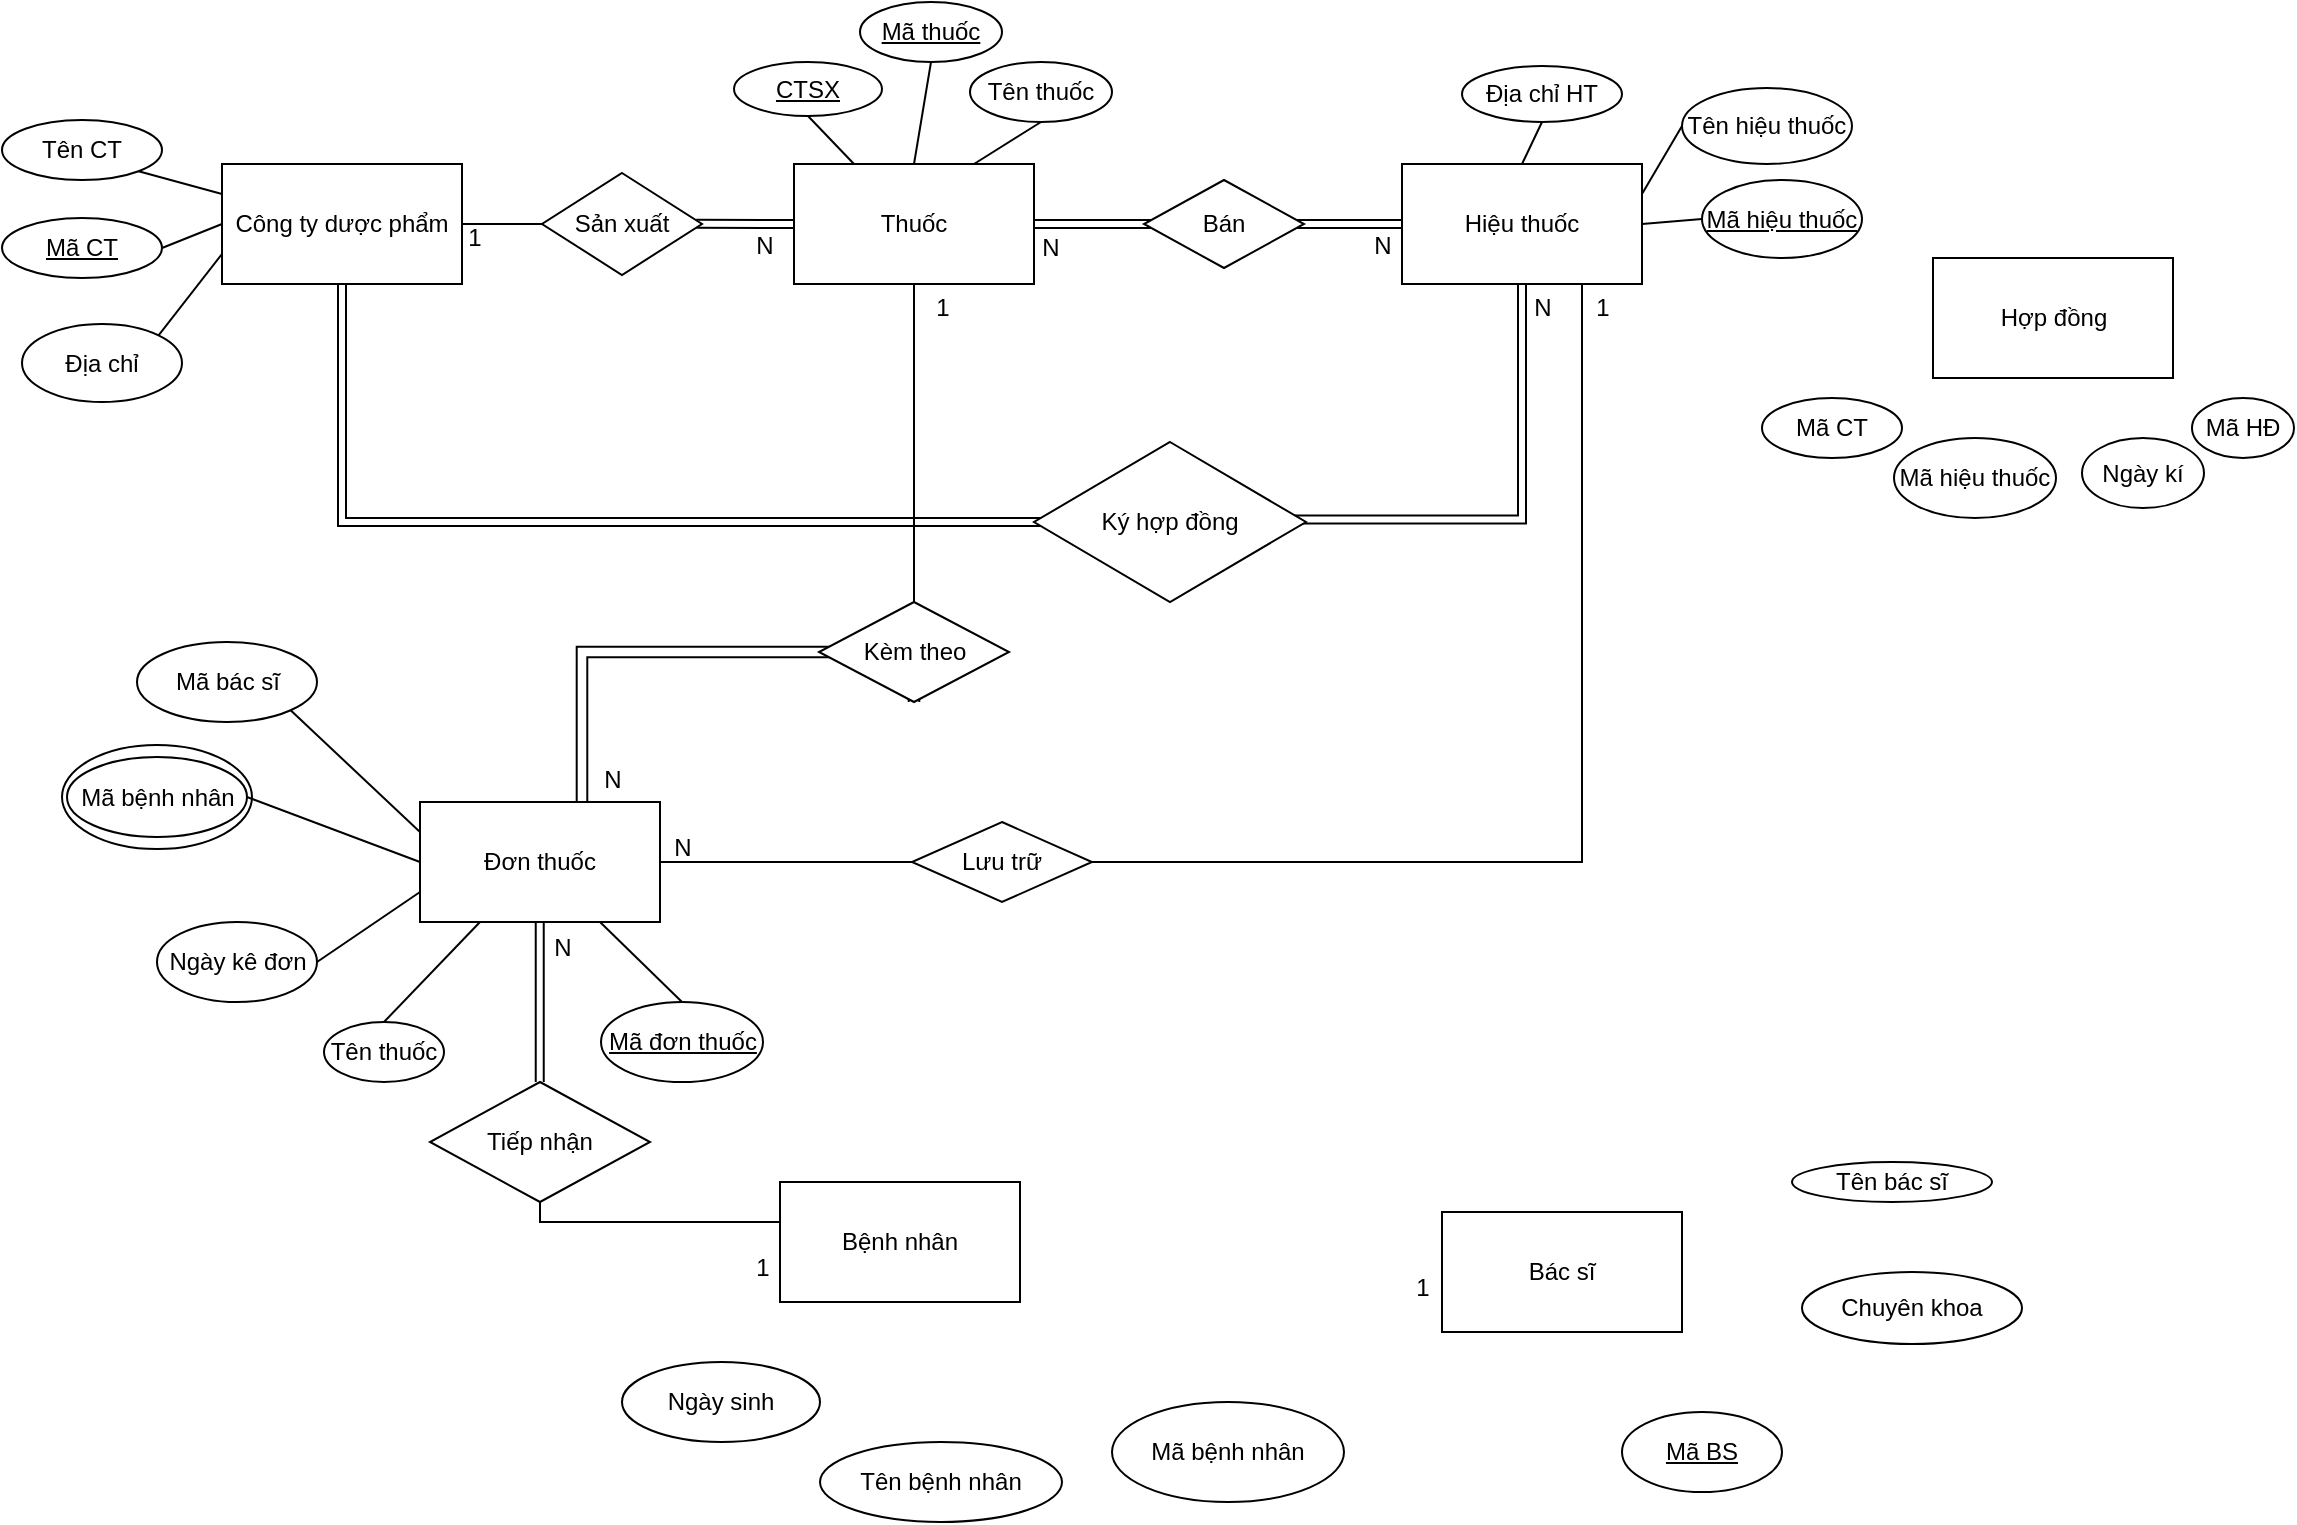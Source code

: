 <mxfile version="26.0.5">
  <diagram name="Trang-1" id="7et00IJPyykRwGStqNOX">
    <mxGraphModel dx="403" dy="381" grid="1" gridSize="10" guides="1" tooltips="1" connect="1" arrows="1" fold="1" page="1" pageScale="1" pageWidth="1169" pageHeight="827" math="0" shadow="0">
      <root>
        <mxCell id="0" />
        <mxCell id="1" parent="0" />
        <mxCell id="-jooC6iz6s0Kodkt8hwe-79" value="" style="ellipse;whiteSpace=wrap;html=1;" vertex="1" parent="1">
          <mxGeometry x="40" y="381.5" width="95" height="52" as="geometry" />
        </mxCell>
        <mxCell id="Y5PChdRtXyHQ076jzOGp-1" value="&lt;font style=&quot;vertical-align: inherit;&quot;&gt;&lt;font style=&quot;vertical-align: inherit;&quot;&gt;Thuốc&lt;/font&gt;&lt;/font&gt;" style="rounded=0;whiteSpace=wrap;html=1;" parent="1" vertex="1">
          <mxGeometry x="406" y="91" width="120" height="60" as="geometry" />
        </mxCell>
        <mxCell id="n2jmg5eNicGJN_R5McYE-2" value="&lt;font style=&quot;vertical-align: inherit;&quot;&gt;&lt;font style=&quot;vertical-align: inherit;&quot;&gt;Hiệu thuốc&lt;/font&gt;&lt;/font&gt;" style="rounded=0;whiteSpace=wrap;html=1;" parent="1" vertex="1">
          <mxGeometry x="710" y="91" width="120" height="60" as="geometry" />
        </mxCell>
        <mxCell id="n2jmg5eNicGJN_R5McYE-4" value="&lt;font style=&quot;vertical-align: inherit;&quot;&gt;&lt;font style=&quot;vertical-align: inherit;&quot;&gt;Công ty dược phẩm&lt;/font&gt;&lt;/font&gt;" style="rounded=0;whiteSpace=wrap;html=1;" parent="1" vertex="1">
          <mxGeometry x="120" y="91" width="120" height="60" as="geometry" />
        </mxCell>
        <mxCell id="YLImaf5WuprA8U4HHsAZ-28" value="&lt;u&gt;&lt;font style=&quot;vertical-align: inherit;&quot;&gt;&lt;font style=&quot;vertical-align: inherit;&quot;&gt;Mã thuốc&lt;/font&gt;&lt;/font&gt;&lt;/u&gt;" style="ellipse;whiteSpace=wrap;html=1;" parent="1" vertex="1">
          <mxGeometry x="439" y="10" width="71" height="30" as="geometry" />
        </mxCell>
        <mxCell id="YLImaf5WuprA8U4HHsAZ-29" value="Tên thuốc" style="ellipse;whiteSpace=wrap;html=1;" parent="1" vertex="1">
          <mxGeometry x="494" y="40" width="71" height="30" as="geometry" />
        </mxCell>
        <mxCell id="YLImaf5WuprA8U4HHsAZ-39" value="Tên thuốc" style="ellipse;whiteSpace=wrap;html=1;" parent="1" vertex="1">
          <mxGeometry x="171" y="520" width="60" height="30" as="geometry" />
        </mxCell>
        <mxCell id="YLImaf5WuprA8U4HHsAZ-45" value="Mã bệnh nhân" style="ellipse;whiteSpace=wrap;html=1;" parent="1" vertex="1">
          <mxGeometry x="42.5" y="387.5" width="90" height="40" as="geometry" />
        </mxCell>
        <mxCell id="YLImaf5WuprA8U4HHsAZ-48" value="Ngày kê đơn" style="ellipse;whiteSpace=wrap;html=1;" parent="1" vertex="1">
          <mxGeometry x="87.5" y="470" width="80" height="40" as="geometry" />
        </mxCell>
        <mxCell id="YLImaf5WuprA8U4HHsAZ-52" value="&lt;u&gt;Mã đơn thuốc&lt;/u&gt;" style="ellipse;whiteSpace=wrap;html=1;" parent="1" vertex="1">
          <mxGeometry x="309.5" y="510" width="81" height="40" as="geometry" />
        </mxCell>
        <mxCell id="YLImaf5WuprA8U4HHsAZ-57" value="Bác sĩ" style="whiteSpace=wrap;html=1;" parent="1" vertex="1">
          <mxGeometry x="730" y="615" width="120" height="60" as="geometry" />
        </mxCell>
        <mxCell id="YLImaf5WuprA8U4HHsAZ-59" value="&lt;font style=&quot;vertical-align: inherit;&quot;&gt;&lt;font style=&quot;vertical-align: inherit;&quot;&gt;Tên bác sĩ&lt;/font&gt;&lt;/font&gt;" style="ellipse;whiteSpace=wrap;html=1;" parent="1" vertex="1">
          <mxGeometry x="905" y="590" width="100" height="20" as="geometry" />
        </mxCell>
        <mxCell id="YLImaf5WuprA8U4HHsAZ-61" value="&lt;u&gt;&lt;font style=&quot;vertical-align: inherit;&quot;&gt;&lt;font style=&quot;vertical-align: inherit;&quot;&gt;Mã BS&lt;/font&gt;&lt;/font&gt;&lt;/u&gt;" style="ellipse;whiteSpace=wrap;html=1;" parent="1" vertex="1">
          <mxGeometry x="820" y="715" width="80" height="40" as="geometry" />
        </mxCell>
        <mxCell id="6BF6SiY7DCmJ4KTNV9Y5-2" value="&lt;u&gt;&lt;font style=&quot;vertical-align: inherit;&quot;&gt;&lt;font style=&quot;vertical-align: inherit;&quot;&gt;Mã CT&lt;/font&gt;&lt;/font&gt;&lt;/u&gt;" style="ellipse;whiteSpace=wrap;html=1;" parent="1" vertex="1">
          <mxGeometry x="10" y="118" width="80" height="30" as="geometry" />
        </mxCell>
        <mxCell id="6BF6SiY7DCmJ4KTNV9Y5-4" value="&lt;font style=&quot;vertical-align: inherit;&quot;&gt;&lt;font style=&quot;vertical-align: inherit;&quot;&gt;Tên CT&lt;/font&gt;&lt;/font&gt;" style="ellipse;whiteSpace=wrap;html=1;" parent="1" vertex="1">
          <mxGeometry x="10" y="69" width="80" height="30" as="geometry" />
        </mxCell>
        <mxCell id="6BF6SiY7DCmJ4KTNV9Y5-5" value="&lt;font style=&quot;vertical-align: inherit;&quot;&gt;&lt;font style=&quot;vertical-align: inherit;&quot;&gt;Tên hiệu thuốc&lt;/font&gt;&lt;/font&gt;" style="ellipse;whiteSpace=wrap;html=1;rounded=0;" parent="1" vertex="1">
          <mxGeometry x="850" y="53" width="85" height="38" as="geometry" />
        </mxCell>
        <mxCell id="6BF6SiY7DCmJ4KTNV9Y5-8" value="&lt;font style=&quot;vertical-align: inherit;&quot;&gt;&lt;font style=&quot;vertical-align: inherit;&quot;&gt;&lt;u&gt;Mã hiệu thuốc&lt;/u&gt;&lt;/font&gt;&lt;/font&gt;" style="ellipse;whiteSpace=wrap;html=1;" parent="1" vertex="1">
          <mxGeometry x="860" y="99" width="80" height="39" as="geometry" />
        </mxCell>
        <mxCell id="6BF6SiY7DCmJ4KTNV9Y5-19" value="Chuyên khoa" style="ellipse;whiteSpace=wrap;html=1;" parent="1" vertex="1">
          <mxGeometry x="910" y="645" width="110" height="36" as="geometry" />
        </mxCell>
        <mxCell id="6BF6SiY7DCmJ4KTNV9Y5-22" value="Mã bác sĩ" style="ellipse;whiteSpace=wrap;html=1;" parent="1" vertex="1">
          <mxGeometry x="77.5" y="330" width="90" height="40" as="geometry" />
        </mxCell>
        <mxCell id="-jooC6iz6s0Kodkt8hwe-2" value="&lt;font style=&quot;vertical-align: inherit;&quot;&gt;&lt;font style=&quot;vertical-align: inherit;&quot;&gt;Địa chỉ&lt;/font&gt;&lt;/font&gt;" style="ellipse;whiteSpace=wrap;html=1;" vertex="1" parent="1">
          <mxGeometry x="20" y="171" width="80" height="39" as="geometry" />
        </mxCell>
        <mxCell id="-jooC6iz6s0Kodkt8hwe-4" value="&lt;font style=&quot;vertical-align: inherit;&quot;&gt;&lt;font style=&quot;vertical-align: inherit;&quot;&gt;&lt;u&gt;CTSX&lt;/u&gt;&lt;/font&gt;&lt;/font&gt;" style="ellipse;whiteSpace=wrap;html=1;" vertex="1" parent="1">
          <mxGeometry x="376" y="40" width="74" height="27" as="geometry" />
        </mxCell>
        <mxCell id="-jooC6iz6s0Kodkt8hwe-5" value="&lt;font style=&quot;vertical-align: inherit;&quot;&gt;&lt;font style=&quot;vertical-align: inherit;&quot;&gt;Địa chỉ HT&lt;/font&gt;&lt;/font&gt;" style="ellipse;whiteSpace=wrap;html=1;rounded=0;" vertex="1" parent="1">
          <mxGeometry x="740" y="42" width="80" height="28" as="geometry" />
        </mxCell>
        <mxCell id="-jooC6iz6s0Kodkt8hwe-8" value="Bệnh nhân" style="rounded=0;whiteSpace=wrap;html=1;" vertex="1" parent="1">
          <mxGeometry x="399" y="600" width="120" height="60" as="geometry" />
        </mxCell>
        <mxCell id="-jooC6iz6s0Kodkt8hwe-9" value="Mã bệnh nhân" style="ellipse;whiteSpace=wrap;html=1;rounded=0;" vertex="1" parent="1">
          <mxGeometry x="565" y="710" width="116" height="50" as="geometry" />
        </mxCell>
        <mxCell id="-jooC6iz6s0Kodkt8hwe-11" value="Tên bệnh nhân" style="ellipse;whiteSpace=wrap;html=1;rounded=0;" vertex="1" parent="1">
          <mxGeometry x="419" y="730" width="121" height="40" as="geometry" />
        </mxCell>
        <mxCell id="-jooC6iz6s0Kodkt8hwe-13" value="Ngày sinh" style="ellipse;whiteSpace=wrap;html=1;rounded=0;" vertex="1" parent="1">
          <mxGeometry x="320" y="690" width="99" height="40" as="geometry" />
        </mxCell>
        <mxCell id="-jooC6iz6s0Kodkt8hwe-15" value="Hợp đồng" style="rounded=0;whiteSpace=wrap;html=1;" vertex="1" parent="1">
          <mxGeometry x="975.5" y="138" width="120" height="60" as="geometry" />
        </mxCell>
        <mxCell id="-jooC6iz6s0Kodkt8hwe-16" value="Mã HĐ" style="ellipse;whiteSpace=wrap;html=1;rounded=0;" vertex="1" parent="1">
          <mxGeometry x="1105" y="208" width="51" height="30" as="geometry" />
        </mxCell>
        <mxCell id="-jooC6iz6s0Kodkt8hwe-18" value="Ngày kí" style="ellipse;whiteSpace=wrap;html=1;rounded=0;" vertex="1" parent="1">
          <mxGeometry x="1050" y="228" width="61" height="35" as="geometry" />
        </mxCell>
        <mxCell id="-jooC6iz6s0Kodkt8hwe-22" value="Mã hiệu thuốc" style="ellipse;whiteSpace=wrap;html=1;rounded=0;" vertex="1" parent="1">
          <mxGeometry x="956" y="228" width="81" height="40" as="geometry" />
        </mxCell>
        <mxCell id="-jooC6iz6s0Kodkt8hwe-24" value="Mã CT" style="ellipse;whiteSpace=wrap;html=1;rounded=0;" vertex="1" parent="1">
          <mxGeometry x="890" y="208" width="70" height="30" as="geometry" />
        </mxCell>
        <mxCell id="-jooC6iz6s0Kodkt8hwe-29" value="Sản xuất" style="rhombus;whiteSpace=wrap;html=1;" vertex="1" parent="1">
          <mxGeometry x="280" y="95.5" width="80" height="51" as="geometry" />
        </mxCell>
        <mxCell id="-jooC6iz6s0Kodkt8hwe-30" value="1" style="text;html=1;align=center;verticalAlign=middle;resizable=0;points=[];autosize=1;strokeColor=none;fillColor=none;" vertex="1" parent="1">
          <mxGeometry x="231" y="113" width="30" height="30" as="geometry" />
        </mxCell>
        <mxCell id="-jooC6iz6s0Kodkt8hwe-31" value="N" style="text;html=1;align=center;verticalAlign=middle;resizable=0;points=[];autosize=1;strokeColor=none;fillColor=none;" vertex="1" parent="1">
          <mxGeometry x="376" y="116.5" width="30" height="30" as="geometry" />
        </mxCell>
        <mxCell id="-jooC6iz6s0Kodkt8hwe-40" value="N" style="text;html=1;align=center;verticalAlign=middle;resizable=0;points=[];autosize=1;strokeColor=none;fillColor=none;" vertex="1" parent="1">
          <mxGeometry x="685" y="116.5" width="30" height="30" as="geometry" />
        </mxCell>
        <mxCell id="-jooC6iz6s0Kodkt8hwe-41" value="N" style="text;html=1;align=center;verticalAlign=middle;resizable=0;points=[];autosize=1;strokeColor=none;fillColor=none;" vertex="1" parent="1">
          <mxGeometry x="519" y="118" width="30" height="30" as="geometry" />
        </mxCell>
        <mxCell id="-jooC6iz6s0Kodkt8hwe-44" value="1" style="text;html=1;align=center;verticalAlign=middle;resizable=0;points=[];autosize=1;strokeColor=none;fillColor=none;" vertex="1" parent="1">
          <mxGeometry x="705" y="638" width="30" height="30" as="geometry" />
        </mxCell>
        <mxCell id="-jooC6iz6s0Kodkt8hwe-46" value="N" style="text;html=1;align=center;verticalAlign=middle;resizable=0;points=[];autosize=1;strokeColor=none;fillColor=none;" vertex="1" parent="1">
          <mxGeometry x="300" y="384" width="30" height="30" as="geometry" />
        </mxCell>
        <mxCell id="-jooC6iz6s0Kodkt8hwe-48" value="Tiếp nhận" style="rhombus;whiteSpace=wrap;html=1;" vertex="1" parent="1">
          <mxGeometry x="224" y="550" width="110" height="60" as="geometry" />
        </mxCell>
        <mxCell id="-jooC6iz6s0Kodkt8hwe-50" value="1" style="text;html=1;align=center;verticalAlign=middle;resizable=0;points=[];autosize=1;strokeColor=none;fillColor=none;" vertex="1" parent="1">
          <mxGeometry x="375" y="628" width="30" height="30" as="geometry" />
        </mxCell>
        <mxCell id="-jooC6iz6s0Kodkt8hwe-52" value="" style="endArrow=none;html=1;rounded=0;entryX=0.5;entryY=1;entryDx=0;entryDy=0;exitX=0;exitY=0.25;exitDx=0;exitDy=0;edgeStyle=orthogonalEdgeStyle;" edge="1" parent="1" source="-jooC6iz6s0Kodkt8hwe-8" target="-jooC6iz6s0Kodkt8hwe-48">
          <mxGeometry width="50" height="50" relative="1" as="geometry">
            <mxPoint x="230" y="660" as="sourcePoint" />
            <mxPoint x="280" y="610" as="targetPoint" />
            <Array as="points">
              <mxPoint x="399" y="620" />
              <mxPoint x="279" y="620" />
            </Array>
          </mxGeometry>
        </mxCell>
        <mxCell id="-jooC6iz6s0Kodkt8hwe-54" value="" style="endArrow=none;html=1;rounded=0;entryX=0.5;entryY=1;entryDx=0;entryDy=0;exitX=0.952;exitY=0.484;exitDx=0;exitDy=0;edgeStyle=orthogonalEdgeStyle;shape=link;exitPerimeter=0;" edge="1" parent="1" source="-jooC6iz6s0Kodkt8hwe-55" target="n2jmg5eNicGJN_R5McYE-2">
          <mxGeometry width="50" height="50" relative="1" as="geometry">
            <mxPoint x="410" y="260" as="sourcePoint" />
            <mxPoint x="380" y="180" as="targetPoint" />
          </mxGeometry>
        </mxCell>
        <mxCell id="-jooC6iz6s0Kodkt8hwe-57" style="edgeStyle=orthogonalEdgeStyle;rounded=0;orthogonalLoop=1;jettySize=auto;html=1;entryX=0.5;entryY=1;entryDx=0;entryDy=0;exitX=0.147;exitY=0.5;exitDx=0;exitDy=0;exitPerimeter=0;shape=link;" edge="1" parent="1" source="-jooC6iz6s0Kodkt8hwe-55" target="n2jmg5eNicGJN_R5McYE-4">
          <mxGeometry relative="1" as="geometry" />
        </mxCell>
        <mxCell id="-jooC6iz6s0Kodkt8hwe-55" value="Ký hợp đồng" style="rhombus;whiteSpace=wrap;html=1;" vertex="1" parent="1">
          <mxGeometry x="526" y="230" width="136" height="80" as="geometry" />
        </mxCell>
        <mxCell id="-jooC6iz6s0Kodkt8hwe-59" value="N" style="text;html=1;align=center;verticalAlign=middle;resizable=0;points=[];autosize=1;strokeColor=none;fillColor=none;" vertex="1" parent="1">
          <mxGeometry x="765" y="148" width="30" height="30" as="geometry" />
        </mxCell>
        <mxCell id="-jooC6iz6s0Kodkt8hwe-62" value="" style="endArrow=none;html=1;rounded=0;exitX=0;exitY=0.25;exitDx=0;exitDy=0;entryX=1;entryY=1;entryDx=0;entryDy=0;" edge="1" parent="1" source="n2jmg5eNicGJN_R5McYE-4" target="6BF6SiY7DCmJ4KTNV9Y5-4">
          <mxGeometry width="50" height="50" relative="1" as="geometry">
            <mxPoint x="140" y="80" as="sourcePoint" />
            <mxPoint x="190" y="30" as="targetPoint" />
          </mxGeometry>
        </mxCell>
        <mxCell id="-jooC6iz6s0Kodkt8hwe-63" value="" style="endArrow=none;html=1;rounded=0;exitX=0;exitY=0.5;exitDx=0;exitDy=0;entryX=1;entryY=0.5;entryDx=0;entryDy=0;" edge="1" parent="1" source="n2jmg5eNicGJN_R5McYE-4" target="6BF6SiY7DCmJ4KTNV9Y5-2">
          <mxGeometry width="50" height="50" relative="1" as="geometry">
            <mxPoint x="130" y="116" as="sourcePoint" />
            <mxPoint x="88" y="105" as="targetPoint" />
          </mxGeometry>
        </mxCell>
        <mxCell id="-jooC6iz6s0Kodkt8hwe-64" value="" style="endArrow=none;html=1;rounded=0;exitX=0;exitY=0.75;exitDx=0;exitDy=0;entryX=1;entryY=0;entryDx=0;entryDy=0;" edge="1" parent="1" source="n2jmg5eNicGJN_R5McYE-4" target="-jooC6iz6s0Kodkt8hwe-2">
          <mxGeometry width="50" height="50" relative="1" as="geometry">
            <mxPoint x="140" y="126" as="sourcePoint" />
            <mxPoint x="98" y="115" as="targetPoint" />
          </mxGeometry>
        </mxCell>
        <mxCell id="-jooC6iz6s0Kodkt8hwe-65" value="" style="endArrow=none;html=1;rounded=0;exitX=0;exitY=0.5;exitDx=0;exitDy=0;entryX=1;entryY=0.5;entryDx=0;entryDy=0;" edge="1" parent="1" source="-jooC6iz6s0Kodkt8hwe-29" target="n2jmg5eNicGJN_R5McYE-4">
          <mxGeometry width="50" height="50" relative="1" as="geometry">
            <mxPoint x="282" y="129" as="sourcePoint" />
            <mxPoint x="240" y="118" as="targetPoint" />
          </mxGeometry>
        </mxCell>
        <mxCell id="-jooC6iz6s0Kodkt8hwe-67" value="" style="endArrow=none;html=1;rounded=0;entryX=0;entryY=0.5;entryDx=0;entryDy=0;shape=link;exitX=0.964;exitY=0.498;exitDx=0;exitDy=0;exitPerimeter=0;" edge="1" parent="1" source="-jooC6iz6s0Kodkt8hwe-29" target="Y5PChdRtXyHQ076jzOGp-1">
          <mxGeometry width="50" height="50" relative="1" as="geometry">
            <mxPoint x="370" y="130" as="sourcePoint" />
            <mxPoint x="420" y="80" as="targetPoint" />
          </mxGeometry>
        </mxCell>
        <mxCell id="-jooC6iz6s0Kodkt8hwe-68" value="" style="endArrow=none;html=1;rounded=0;exitX=1;exitY=0.5;exitDx=0;exitDy=0;entryX=0;entryY=0.5;entryDx=0;entryDy=0;shape=link;" edge="1" parent="1" source="Y5PChdRtXyHQ076jzOGp-1" target="n2jmg5eNicGJN_R5McYE-2">
          <mxGeometry width="50" height="50" relative="1" as="geometry">
            <mxPoint x="520" y="130" as="sourcePoint" />
            <mxPoint x="570" y="80" as="targetPoint" />
          </mxGeometry>
        </mxCell>
        <mxCell id="-jooC6iz6s0Kodkt8hwe-38" value="Bán" style="rhombus;whiteSpace=wrap;html=1;" vertex="1" parent="1">
          <mxGeometry x="581" y="99" width="80" height="44" as="geometry" />
        </mxCell>
        <mxCell id="-jooC6iz6s0Kodkt8hwe-69" value="" style="endArrow=none;html=1;rounded=0;exitX=0.25;exitY=0;exitDx=0;exitDy=0;entryX=0.5;entryY=1;entryDx=0;entryDy=0;" edge="1" parent="1" source="Y5PChdRtXyHQ076jzOGp-1" target="-jooC6iz6s0Kodkt8hwe-4">
          <mxGeometry width="50" height="50" relative="1" as="geometry">
            <mxPoint x="420" y="100" as="sourcePoint" />
            <mxPoint x="470" y="50" as="targetPoint" />
          </mxGeometry>
        </mxCell>
        <mxCell id="-jooC6iz6s0Kodkt8hwe-70" value="" style="endArrow=none;html=1;rounded=0;exitX=0.5;exitY=0;exitDx=0;exitDy=0;entryX=0.5;entryY=1;entryDx=0;entryDy=0;" edge="1" parent="1" source="Y5PChdRtXyHQ076jzOGp-1" target="YLImaf5WuprA8U4HHsAZ-28">
          <mxGeometry width="50" height="50" relative="1" as="geometry">
            <mxPoint x="446" y="101" as="sourcePoint" />
            <mxPoint x="423" y="49" as="targetPoint" />
          </mxGeometry>
        </mxCell>
        <mxCell id="-jooC6iz6s0Kodkt8hwe-71" value="" style="endArrow=none;html=1;rounded=0;exitX=0.75;exitY=0;exitDx=0;exitDy=0;entryX=0.5;entryY=1;entryDx=0;entryDy=0;" edge="1" parent="1" source="Y5PChdRtXyHQ076jzOGp-1" target="YLImaf5WuprA8U4HHsAZ-29">
          <mxGeometry width="50" height="50" relative="1" as="geometry">
            <mxPoint x="456" y="111" as="sourcePoint" />
            <mxPoint x="433" y="59" as="targetPoint" />
          </mxGeometry>
        </mxCell>
        <mxCell id="-jooC6iz6s0Kodkt8hwe-73" value="" style="endArrow=none;html=1;rounded=0;exitX=0.5;exitY=0;exitDx=0;exitDy=0;entryX=0.5;entryY=1;entryDx=0;entryDy=0;" edge="1" parent="1" source="n2jmg5eNicGJN_R5McYE-2" target="-jooC6iz6s0Kodkt8hwe-5">
          <mxGeometry width="50" height="50" relative="1" as="geometry">
            <mxPoint x="663" y="118" as="sourcePoint" />
            <mxPoint x="640" y="66" as="targetPoint" />
          </mxGeometry>
        </mxCell>
        <mxCell id="-jooC6iz6s0Kodkt8hwe-74" value="" style="endArrow=none;html=1;rounded=0;exitX=1;exitY=0.25;exitDx=0;exitDy=0;entryX=0;entryY=0.5;entryDx=0;entryDy=0;" edge="1" parent="1" source="n2jmg5eNicGJN_R5McYE-2" target="6BF6SiY7DCmJ4KTNV9Y5-5">
          <mxGeometry width="50" height="50" relative="1" as="geometry">
            <mxPoint x="780" y="101" as="sourcePoint" />
            <mxPoint x="790" y="80" as="targetPoint" />
          </mxGeometry>
        </mxCell>
        <mxCell id="-jooC6iz6s0Kodkt8hwe-75" value="" style="endArrow=none;html=1;rounded=0;exitX=1;exitY=0.5;exitDx=0;exitDy=0;entryX=0;entryY=0.5;entryDx=0;entryDy=0;" edge="1" parent="1" source="n2jmg5eNicGJN_R5McYE-2" target="6BF6SiY7DCmJ4KTNV9Y5-8">
          <mxGeometry width="50" height="50" relative="1" as="geometry">
            <mxPoint x="790" y="111" as="sourcePoint" />
            <mxPoint x="800" y="90" as="targetPoint" />
          </mxGeometry>
        </mxCell>
        <mxCell id="-jooC6iz6s0Kodkt8hwe-76" value="" style="endArrow=none;html=1;rounded=0;entryX=0;entryY=0.25;entryDx=0;entryDy=0;exitX=1;exitY=1;exitDx=0;exitDy=0;" edge="1" parent="1" source="6BF6SiY7DCmJ4KTNV9Y5-22" target="YLImaf5WuprA8U4HHsAZ-37">
          <mxGeometry width="50" height="50" relative="1" as="geometry">
            <mxPoint x="170" y="480" as="sourcePoint" />
            <mxPoint x="220" y="430" as="targetPoint" />
          </mxGeometry>
        </mxCell>
        <mxCell id="-jooC6iz6s0Kodkt8hwe-77" value="" style="endArrow=none;html=1;rounded=0;entryX=0;entryY=0.5;entryDx=0;entryDy=0;exitX=1;exitY=0.5;exitDx=0;exitDy=0;" edge="1" parent="1" source="YLImaf5WuprA8U4HHsAZ-45" target="YLImaf5WuprA8U4HHsAZ-37">
          <mxGeometry width="50" height="50" relative="1" as="geometry">
            <mxPoint x="170" y="490" as="sourcePoint" />
            <mxPoint x="220" y="440" as="targetPoint" />
          </mxGeometry>
        </mxCell>
        <mxCell id="-jooC6iz6s0Kodkt8hwe-80" value="" style="endArrow=none;html=1;rounded=0;exitX=1;exitY=0.5;exitDx=0;exitDy=0;entryX=0;entryY=0.75;entryDx=0;entryDy=0;" edge="1" parent="1" source="YLImaf5WuprA8U4HHsAZ-48" target="YLImaf5WuprA8U4HHsAZ-37">
          <mxGeometry width="50" height="50" relative="1" as="geometry">
            <mxPoint x="180" y="520" as="sourcePoint" />
            <mxPoint x="230" y="470" as="targetPoint" />
          </mxGeometry>
        </mxCell>
        <mxCell id="-jooC6iz6s0Kodkt8hwe-81" value="" style="endArrow=none;html=1;rounded=0;exitX=0.5;exitY=0;exitDx=0;exitDy=0;entryX=0.25;entryY=1;entryDx=0;entryDy=0;" edge="1" parent="1" source="YLImaf5WuprA8U4HHsAZ-39" target="YLImaf5WuprA8U4HHsAZ-37">
          <mxGeometry width="50" height="50" relative="1" as="geometry">
            <mxPoint x="220" y="520" as="sourcePoint" />
            <mxPoint x="270" y="470" as="targetPoint" />
          </mxGeometry>
        </mxCell>
        <mxCell id="-jooC6iz6s0Kodkt8hwe-82" value="" style="endArrow=none;html=1;rounded=0;exitX=0.5;exitY=0;exitDx=0;exitDy=0;entryX=0.75;entryY=1;entryDx=0;entryDy=0;" edge="1" parent="1" source="YLImaf5WuprA8U4HHsAZ-52" target="YLImaf5WuprA8U4HHsAZ-37">
          <mxGeometry width="50" height="50" relative="1" as="geometry">
            <mxPoint x="260" y="520" as="sourcePoint" />
            <mxPoint x="310" y="470" as="targetPoint" />
          </mxGeometry>
        </mxCell>
        <mxCell id="-jooC6iz6s0Kodkt8hwe-83" value="" style="endArrow=none;html=1;rounded=0;entryX=0.5;entryY=1;entryDx=0;entryDy=0;shape=link;" edge="1" parent="1">
          <mxGeometry width="50" height="50" relative="1" as="geometry">
            <mxPoint x="278.87" y="550" as="sourcePoint" />
            <mxPoint x="278.87" y="470" as="targetPoint" />
          </mxGeometry>
        </mxCell>
        <mxCell id="-jooC6iz6s0Kodkt8hwe-84" value="N" style="text;html=1;align=center;verticalAlign=middle;resizable=0;points=[];autosize=1;strokeColor=none;fillColor=none;" vertex="1" parent="1">
          <mxGeometry x="275" y="468" width="30" height="30" as="geometry" />
        </mxCell>
        <mxCell id="-jooC6iz6s0Kodkt8hwe-85" value="" style="endArrow=none;html=1;rounded=0;entryX=0.5;entryY=1;entryDx=0;entryDy=0;exitX=1;exitY=0.5;exitDx=0;exitDy=0;edgeStyle=orthogonalEdgeStyle;shape=link;width=5.294;" edge="1" parent="1" source="YLImaf5WuprA8U4HHsAZ-37" target="-jooC6iz6s0Kodkt8hwe-86">
          <mxGeometry width="50" height="50" relative="1" as="geometry">
            <mxPoint x="466" y="350" as="sourcePoint" />
            <mxPoint x="480" y="150" as="targetPoint" />
            <Array as="points">
              <mxPoint x="300" y="440" />
              <mxPoint x="300" y="335" />
              <mxPoint x="466" y="335" />
            </Array>
          </mxGeometry>
        </mxCell>
        <mxCell id="-jooC6iz6s0Kodkt8hwe-86" value="Kèm theo" style="rhombus;whiteSpace=wrap;html=1;" vertex="1" parent="1">
          <mxGeometry x="418.5" y="310" width="95" height="50" as="geometry" />
        </mxCell>
        <mxCell id="-jooC6iz6s0Kodkt8hwe-87" value="1" style="text;html=1;align=center;verticalAlign=middle;resizable=0;points=[];autosize=1;strokeColor=none;fillColor=none;" vertex="1" parent="1">
          <mxGeometry x="465" y="148" width="30" height="30" as="geometry" />
        </mxCell>
        <mxCell id="-jooC6iz6s0Kodkt8hwe-88" value="" style="endArrow=none;html=1;rounded=0;exitX=0.5;exitY=0;exitDx=0;exitDy=0;entryX=0.5;entryY=1;entryDx=0;entryDy=0;" edge="1" parent="1" source="-jooC6iz6s0Kodkt8hwe-86" target="Y5PChdRtXyHQ076jzOGp-1">
          <mxGeometry width="50" height="50" relative="1" as="geometry">
            <mxPoint x="510" y="300" as="sourcePoint" />
            <mxPoint x="560" y="250" as="targetPoint" />
          </mxGeometry>
        </mxCell>
        <mxCell id="YLImaf5WuprA8U4HHsAZ-37" value="Đơn thuốc" style="whiteSpace=wrap;html=1;" parent="1" vertex="1">
          <mxGeometry x="219" y="410" width="120" height="60" as="geometry" />
        </mxCell>
        <mxCell id="-jooC6iz6s0Kodkt8hwe-89" value="" style="endArrow=none;html=1;rounded=0;exitX=1;exitY=0.5;exitDx=0;exitDy=0;" edge="1" parent="1" source="YLImaf5WuprA8U4HHsAZ-37" target="-jooC6iz6s0Kodkt8hwe-90">
          <mxGeometry width="50" height="50" relative="1" as="geometry">
            <mxPoint x="440" y="480" as="sourcePoint" />
            <mxPoint x="490" y="440" as="targetPoint" />
          </mxGeometry>
        </mxCell>
        <mxCell id="-jooC6iz6s0Kodkt8hwe-90" value="Lưu trữ" style="rhombus;whiteSpace=wrap;html=1;" vertex="1" parent="1">
          <mxGeometry x="465" y="420" width="90" height="40" as="geometry" />
        </mxCell>
        <mxCell id="-jooC6iz6s0Kodkt8hwe-91" value="" style="endArrow=none;html=1;rounded=0;exitX=1;exitY=0.5;exitDx=0;exitDy=0;entryX=0.75;entryY=1;entryDx=0;entryDy=0;edgeStyle=orthogonalEdgeStyle;" edge="1" parent="1" source="-jooC6iz6s0Kodkt8hwe-90" target="n2jmg5eNicGJN_R5McYE-2">
          <mxGeometry width="50" height="50" relative="1" as="geometry">
            <mxPoint x="560" y="440" as="sourcePoint" />
            <mxPoint x="610" y="390" as="targetPoint" />
          </mxGeometry>
        </mxCell>
        <mxCell id="-jooC6iz6s0Kodkt8hwe-95" value="N" style="text;html=1;align=center;verticalAlign=middle;resizable=0;points=[];autosize=1;strokeColor=none;fillColor=none;" vertex="1" parent="1">
          <mxGeometry x="335" y="418" width="30" height="30" as="geometry" />
        </mxCell>
        <mxCell id="-jooC6iz6s0Kodkt8hwe-96" value="1" style="text;html=1;align=center;verticalAlign=middle;resizable=0;points=[];autosize=1;strokeColor=none;fillColor=none;" vertex="1" parent="1">
          <mxGeometry x="795" y="148" width="30" height="30" as="geometry" />
        </mxCell>
      </root>
    </mxGraphModel>
  </diagram>
</mxfile>
